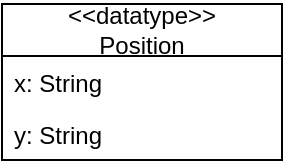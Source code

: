 <mxfile version="22.1.2" type="device">
  <diagram name="Seite-1" id="VzZhYa3ewtsTk-vjES0y">
    <mxGraphModel dx="897" dy="674" grid="1" gridSize="10" guides="1" tooltips="1" connect="1" arrows="1" fold="1" page="1" pageScale="1" pageWidth="827" pageHeight="1169" math="0" shadow="0">
      <root>
        <mxCell id="0" />
        <mxCell id="1" parent="0" />
        <mxCell id="dDFK52BA-KZIAq7ijm5o-1" value="&amp;lt;&amp;lt;datatype&amp;gt;&amp;gt;&lt;br&gt;Position" style="swimlane;fontStyle=0;childLayout=stackLayout;horizontal=1;startSize=26;fillColor=none;horizontalStack=0;resizeParent=1;resizeParentMax=0;resizeLast=0;collapsible=1;marginBottom=0;whiteSpace=wrap;html=1;" vertex="1" parent="1">
          <mxGeometry x="60" y="60" width="140" height="78" as="geometry" />
        </mxCell>
        <mxCell id="dDFK52BA-KZIAq7ijm5o-3" value="x: String" style="text;strokeColor=none;fillColor=none;align=left;verticalAlign=top;spacingLeft=4;spacingRight=4;overflow=hidden;rotatable=0;points=[[0,0.5],[1,0.5]];portConstraint=eastwest;whiteSpace=wrap;html=1;" vertex="1" parent="dDFK52BA-KZIAq7ijm5o-1">
          <mxGeometry y="26" width="140" height="26" as="geometry" />
        </mxCell>
        <mxCell id="dDFK52BA-KZIAq7ijm5o-4" value="y: String" style="text;strokeColor=none;fillColor=none;align=left;verticalAlign=top;spacingLeft=4;spacingRight=4;overflow=hidden;rotatable=0;points=[[0,0.5],[1,0.5]];portConstraint=eastwest;whiteSpace=wrap;html=1;" vertex="1" parent="dDFK52BA-KZIAq7ijm5o-1">
          <mxGeometry y="52" width="140" height="26" as="geometry" />
        </mxCell>
      </root>
    </mxGraphModel>
  </diagram>
</mxfile>
